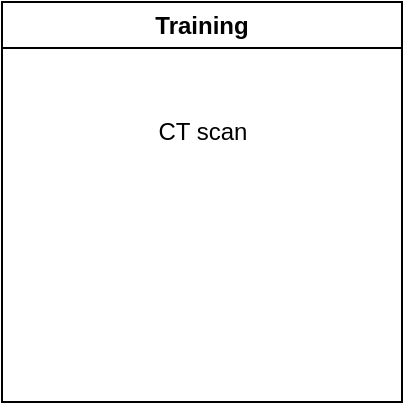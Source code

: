 <mxfile version="20.8.23" type="google"><diagram id="C5RBs43oDa-KdzZeNtuy" name="Page-1"><mxGraphModel grid="1" page="1" gridSize="10" guides="1" tooltips="1" connect="1" arrows="1" fold="1" pageScale="1" pageWidth="827" pageHeight="1169" math="0" shadow="0"><root><mxCell id="WIyWlLk6GJQsqaUBKTNV-0"/><mxCell id="WIyWlLk6GJQsqaUBKTNV-1" parent="WIyWlLk6GJQsqaUBKTNV-0"/><mxCell id="DbkcEpO3bizNPqL46SO_-0" value="Training" style="swimlane;whiteSpace=wrap;html=1;" vertex="1" parent="WIyWlLk6GJQsqaUBKTNV-1"><mxGeometry x="120" y="140" width="200" height="200" as="geometry"/></mxCell><mxCell id="DbkcEpO3bizNPqL46SO_-1" value="CT scan" style="text;html=1;align=center;verticalAlign=middle;resizable=0;points=[];autosize=1;strokeColor=none;fillColor=none;" vertex="1" parent="DbkcEpO3bizNPqL46SO_-0"><mxGeometry x="65" y="50" width="70" height="30" as="geometry"/></mxCell></root></mxGraphModel></diagram></mxfile>